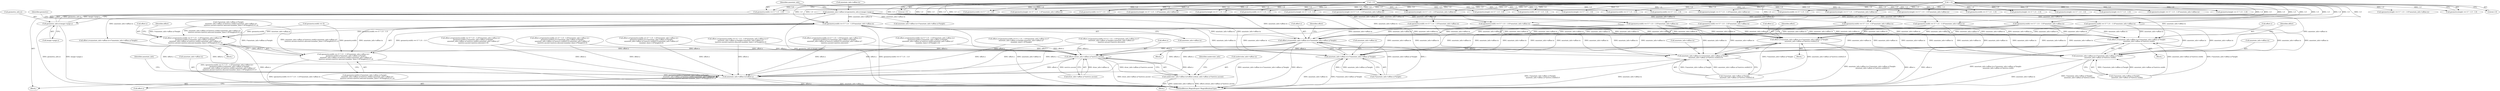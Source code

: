 digraph "0_ImageMagick6_f6ffc702c6eecd963587273a429dcd608c648984@pointer" {
"1001127" [label="(Call,(geometry.width == 0 ? 1.0 : -1.0)*annotate_info->affine.tx)"];
"1001135" [label="(Call,-1.0)"];
"1000613" [label="(Call,-1.0)"];
"1000433" [label="(Call,annotate_info->affine.tx=geometry_info.xi-image->page.x)"];
"1000439" [label="(Call,geometry_info.xi-image->page.x)"];
"1001122" [label="(Call,offset.x=(geometry.width == 0 ? 1.0 : -1.0)*annotate_info->affine.tx+\n          geometry.width+i*annotate_info->affine.ry*height-\n          annotate_info->affine.sx*metrics.width+annotate_info->affine.ry*\n          (metrics.ascent+metrics.descent-(number_lines-1.0)*height)/2.0-1.0)"];
"1001807" [label="(Call,offset.x-draw_info->affine.ry*metrics.ascent)"];
"1001801" [label="(Call,undercolor_info->affine.tx=offset.x-draw_info->affine.ry*metrics.ascent)"];
"1001870" [label="(Call,annotate_info->affine.tx=offset.x)"];
"1001126" [label="(Call,(geometry.width == 0 ? 1.0 : -1.0)*annotate_info->affine.tx+\n          geometry.width+i*annotate_info->affine.ry*height-\n          annotate_info->affine.sx*metrics.width+annotate_info->affine.ry*\n          (metrics.ascent+metrics.descent-(number_lines-1.0)*height)/2.0-1.0)"];
"1001601" [label="(Call,offset.x=annotate_info->affine.tx+i*annotate_info->affine.ry*height)"];
"1001605" [label="(Call,annotate_info->affine.tx+i*annotate_info->affine.ry*height)"];
"1001642" [label="(Call,offset.x=annotate_info->affine.tx+i*annotate_info->affine.ry*height-\n          annotate_info->affine.sx*metrics.width/2.0)"];
"1001646" [label="(Call,annotate_info->affine.tx+i*annotate_info->affine.ry*height-\n          annotate_info->affine.sx*metrics.width/2.0)"];
"1001707" [label="(Call,offset.x=annotate_info->affine.tx+i*annotate_info->affine.ry*height-\n          annotate_info->affine.sx*metrics.width)"];
"1001711" [label="(Call,annotate_info->affine.tx+i*annotate_info->affine.ry*height-\n          annotate_info->affine.sx*metrics.width)"];
"1001647" [label="(Call,annotate_info->affine.tx)"];
"1000763" [label="(Call,(geometry.width == 0 ? 1.0 : -1.0)*annotate_info->affine.tx)"];
"1001808" [label="(Call,offset.x)"];
"1001128" [label="(Call,geometry.width == 0 ? 1.0 : -1.0)"];
"1000925" [label="(Call,(geometry.height == 0 ? -1.0 : 1.0)*annotate_info->affine.ty)"];
"1001823" [label="(Identifier,undercolor_info)"];
"1001137" [label="(Call,annotate_info->affine.tx)"];
"1001146" [label="(Call,i*annotate_info->affine.ry*height-\n          annotate_info->affine.sx*metrics.width+annotate_info->affine.ry*\n          (metrics.ascent+metrics.descent-(number_lines-1.0)*height)/2.0-1.0)"];
"1001602" [label="(Call,offset.x)"];
"1001646" [label="(Call,annotate_info->affine.tx+i*annotate_info->affine.ry*height-\n          annotate_info->affine.sx*metrics.width/2.0)"];
"1000443" [label="(Call,image->page.x)"];
"1001129" [label="(Call,geometry.width == 0)"];
"1001144" [label="(Identifier,geometry)"];
"1000764" [label="(Call,geometry.width == 0 ? 1.0 : -1.0)"];
"1001418" [label="(Call,(geometry.height == 0 ? 1.0 : -1.0)*annotate_info->affine.ty)"];
"1001807" [label="(Call,offset.x-draw_info->affine.ry*metrics.ascent)"];
"1000869" [label="(Call,offset.x=(geometry.width == 0 ? -1.0 : 1.0)*annotate_info->affine.tx+i*\n          annotate_info->affine.ry*height+annotate_info->affine.ry*\n          (metrics.ascent+metrics.descent-(number_lines-1.0)*height)/2.0)"];
"1000451" [label="(Identifier,annotate_info)"];
"1000440" [label="(Call,geometry_info.xi)"];
"1001711" [label="(Call,annotate_info->affine.tx+i*annotate_info->affine.ry*height-\n          annotate_info->affine.sx*metrics.width)"];
"1001265" [label="(Call,geometry.width == 0 ? -1.0 : 1.0)"];
"1001708" [label="(Call,offset.x)"];
"1000613" [label="(Call,-1.0)"];
"1001622" [label="(Identifier,offset)"];
"1001055" [label="(Call,(geometry.height == 0 ? -1.0 : 1.0)*annotate_info->affine.ty)"];
"1000986" [label="(Call,(geometry.width == 0 ? -1.0 : 1.0)*annotate_info->affine.tx)"];
"1001882" [label="(Identifier,annotate_info)"];
"1001305" [label="(Call,(geometry.height == 0 ? 1.0 : -1.0)*annotate_info->affine.ty)"];
"1000606" [label="(Call,(geometry.height == 0 ? -1.0 : 1.0)*annotate_info->affine.ty)"];
"1000643" [label="(Call,offset.x=(geometry.width == 0 ? -1.0 : 1.0)*annotate_info->affine.tx+\n          geometry.width/2.0+i*annotate_info->affine.ry*height-\n          annotate_info->affine.sx*metrics.width/2.0+annotate_info->affine.ry*\n          (metrics.ascent+metrics.descent))"];
"1001717" [label="(Call,i*annotate_info->affine.ry*height-\n          annotate_info->affine.sx*metrics.width)"];
"1001121" [label="(Block,)"];
"1002056" [label="(MethodReturn,MagickExport MagickBooleanType)"];
"1001191" [label="(Identifier,offset)"];
"1001306" [label="(Call,geometry.height == 0 ? 1.0 : -1.0)"];
"1001707" [label="(Call,offset.x=annotate_info->affine.tx+i*annotate_info->affine.ry*height-\n          annotate_info->affine.sx*metrics.width)"];
"1001419" [label="(Call,geometry.height == 0 ? 1.0 : -1.0)"];
"1001876" [label="(Call,offset.x)"];
"1001540" [label="(Call,geometry.height == 0 ? 1.0 : -1.0)"];
"1000758" [label="(Call,offset.x=(geometry.width == 0 ? 1.0 : -1.0)*annotate_info->affine.tx+\n          geometry.width+i*annotate_info->affine.ry*height-\n          annotate_info->affine.sx*metrics.width+annotate_info->affine.ry*\n          (metrics.ascent+metrics.descent)-1.0)"];
"1001056" [label="(Call,geometry.height == 0 ? -1.0 : 1.0)"];
"1000439" [label="(Call,geometry_info.xi-image->page.x)"];
"1001483" [label="(Call,geometry.width == 0 ? 1.0 : -1.0)"];
"1001142" [label="(Call,geometry.width+i*annotate_info->affine.ry*height-\n          annotate_info->affine.sx*metrics.width+annotate_info->affine.ry*\n          (metrics.ascent+metrics.descent-(number_lines-1.0)*height)/2.0-1.0)"];
"1000607" [label="(Call,geometry.height == 0 ? -1.0 : 1.0)"];
"1001642" [label="(Call,offset.x=annotate_info->affine.tx+i*annotate_info->affine.ry*height-\n          annotate_info->affine.sx*metrics.width/2.0)"];
"1000822" [label="(Call,(geometry.height == 0 ? -1.0 : 1.0)*annotate_info->affine.ty)"];
"1001871" [label="(Call,annotate_info->affine.tx)"];
"1000649" [label="(Call,geometry.width == 0 ? -1.0 : 1.0)"];
"1000987" [label="(Call,geometry.width == 0 ? -1.0 : 1.0)"];
"1000981" [label="(Call,offset.x=(geometry.width == 0 ? -1.0 : 1.0)*annotate_info->affine.tx+\n          geometry.width/2.0+i*annotate_info->affine.ry*height-\n          annotate_info->affine.sx*metrics.width/2.0+annotate_info->affine.ry*\n          (metrics.ascent+metrics.descent-(number_lines-1)*height)/2.0)"];
"1001357" [label="(Call,(geometry.width == 0 ? -1.0 : 1.0)*annotate_info->affine.tx)"];
"1001712" [label="(Call,annotate_info->affine.tx)"];
"1001195" [label="(Call,geometry.height == 0 ? -1.0 : 1.0)"];
"1001264" [label="(Call,(geometry.width == 0 ? -1.0 : 1.0)*annotate_info->affine.tx)"];
"1001801" [label="(Call,undercolor_info->affine.tx=offset.x-draw_info->affine.ry*metrics.ascent)"];
"1001870" [label="(Call,annotate_info->affine.tx=offset.x)"];
"1001802" [label="(Call,undercolor_info->affine.tx)"];
"1001539" [label="(Call,(geometry.height == 0 ? 1.0 : -1.0)*annotate_info->affine.ty)"];
"1001611" [label="(Call,i*annotate_info->affine.ry*height)"];
"1000648" [label="(Call,(geometry.width == 0 ? -1.0 : 1.0)*annotate_info->affine.tx)"];
"1000433" [label="(Call,annotate_info->affine.tx=geometry_info.xi-image->page.x)"];
"1000710" [label="(Call,geometry.height == 0 ? -1.0 : 1.0)"];
"1001194" [label="(Call,(geometry.height == 0 ? -1.0 : 1.0)*annotate_info->affine.ty)"];
"1000875" [label="(Call,geometry.width == 0 ? -1.0 : 1.0)"];
"1001601" [label="(Call,offset.x=annotate_info->affine.tx+i*annotate_info->affine.ry*height)"];
"1001738" [label="(Identifier,offset)"];
"1000926" [label="(Call,geometry.height == 0 ? -1.0 : 1.0)"];
"1000558" [label="(Call,offset.x=(geometry.width == 0 ? -1.0 : 1.0)*annotate_info->affine.tx+i*\n          annotate_info->affine.ry*height+annotate_info->affine.ry*\n          (metrics.ascent+metrics.descent))"];
"1001126" [label="(Call,(geometry.width == 0 ? 1.0 : -1.0)*annotate_info->affine.tx+\n          geometry.width+i*annotate_info->affine.ry*height-\n          annotate_info->affine.sx*metrics.width+annotate_info->affine.ry*\n          (metrics.ascent+metrics.descent-(number_lines-1.0)*height)/2.0-1.0)"];
"1000823" [label="(Call,geometry.height == 0 ? -1.0 : 1.0)"];
"1001358" [label="(Call,geometry.width == 0 ? -1.0 : 1.0)"];
"1001136" [label="(Literal,1.0)"];
"1000874" [label="(Call,(geometry.width == 0 ? -1.0 : 1.0)*annotate_info->affine.tx)"];
"1000424" [label="(Block,)"];
"1000434" [label="(Call,annotate_info->affine.tx)"];
"1001600" [label="(Block,)"];
"1001482" [label="(Call,(geometry.width == 0 ? 1.0 : -1.0)*annotate_info->affine.tx)"];
"1001776" [label="(Block,)"];
"1001123" [label="(Call,offset.x)"];
"1000564" [label="(Call,geometry.width == 0 ? -1.0 : 1.0)"];
"1001122" [label="(Call,offset.x=(geometry.width == 0 ? 1.0 : -1.0)*annotate_info->affine.tx+\n          geometry.width+i*annotate_info->affine.ry*height-\n          annotate_info->affine.sx*metrics.width+annotate_info->affine.ry*\n          (metrics.ascent+metrics.descent-(number_lines-1.0)*height)/2.0-1.0)"];
"1001352" [label="(Call,offset.x=(geometry.width == 0 ? -1.0 : 1.0)*annotate_info->affine.tx+\n          geometry.width/2.0+i*annotate_info->affine.ry*height-\n          annotate_info->affine.sx*metrics.width/2.0-annotate_info->affine.ry*\n          (number_lines-1.0)*height/2.0)"];
"1001606" [label="(Call,annotate_info->affine.tx)"];
"1000521" [label="(Call,annotate_info->affine.tx+i*annotate_info->affine.ry*height)"];
"1001641" [label="(Block,)"];
"1001675" [label="(Identifier,offset)"];
"1001135" [label="(Call,-1.0)"];
"1000614" [label="(Literal,1.0)"];
"1000517" [label="(Call,offset.x=annotate_info->affine.tx+i*annotate_info->affine.ry*height)"];
"1001643" [label="(Call,offset.x)"];
"1001706" [label="(Block,)"];
"1001477" [label="(Call,offset.x=(geometry.width == 0 ? 1.0 : -1.0)*annotate_info->affine.tx+\n          geometry.width+i*annotate_info->affine.ry*height-\n          annotate_info->affine.sx*metrics.width-annotate_info->affine.ry*\n          (number_lines-1.0)*height-1.0)"];
"1001652" [label="(Call,i*annotate_info->affine.ry*height-\n          annotate_info->affine.sx*metrics.width/2.0)"];
"1000563" [label="(Call,(geometry.width == 0 ? -1.0 : 1.0)*annotate_info->affine.tx)"];
"1001127" [label="(Call,(geometry.width == 0 ? 1.0 : -1.0)*annotate_info->affine.tx)"];
"1001259" [label="(Call,offset.x=(geometry.width == 0 ? -1.0 : 1.0)*annotate_info->affine.tx+i*\n          annotate_info->affine.ry*height-annotate_info->affine.ry*\n          (number_lines-1.0)*height)"];
"1000709" [label="(Call,(geometry.height == 0 ? -1.0 : 1.0)*annotate_info->affine.ty)"];
"1001605" [label="(Call,annotate_info->affine.tx+i*annotate_info->affine.ry*height)"];
"1001811" [label="(Call,draw_info->affine.ry*metrics.ascent)"];
"1001127" -> "1001126"  [label="AST: "];
"1001127" -> "1001137"  [label="CFG: "];
"1001128" -> "1001127"  [label="AST: "];
"1001137" -> "1001127"  [label="AST: "];
"1001144" -> "1001127"  [label="CFG: "];
"1001127" -> "1002056"  [label="DDG: annotate_info->affine.tx"];
"1001127" -> "1002056"  [label="DDG: geometry.width == 0 ? 1.0 : -1.0"];
"1001127" -> "1001122"  [label="DDG: geometry.width == 0 ? 1.0 : -1.0"];
"1001127" -> "1001122"  [label="DDG: annotate_info->affine.tx"];
"1001127" -> "1001126"  [label="DDG: geometry.width == 0 ? 1.0 : -1.0"];
"1001127" -> "1001126"  [label="DDG: annotate_info->affine.tx"];
"1001135" -> "1001127"  [label="DDG: 1.0"];
"1000613" -> "1001127"  [label="DDG: 1.0"];
"1000433" -> "1001127"  [label="DDG: annotate_info->affine.tx"];
"1001127" -> "1001601"  [label="DDG: annotate_info->affine.tx"];
"1001127" -> "1001605"  [label="DDG: annotate_info->affine.tx"];
"1001127" -> "1001642"  [label="DDG: annotate_info->affine.tx"];
"1001127" -> "1001646"  [label="DDG: annotate_info->affine.tx"];
"1001127" -> "1001707"  [label="DDG: annotate_info->affine.tx"];
"1001127" -> "1001711"  [label="DDG: annotate_info->affine.tx"];
"1001135" -> "1001128"  [label="AST: "];
"1001135" -> "1001136"  [label="CFG: "];
"1001136" -> "1001135"  [label="AST: "];
"1001128" -> "1001135"  [label="CFG: "];
"1001135" -> "1000563"  [label="DDG: 1.0"];
"1001135" -> "1000564"  [label="DDG: 1.0"];
"1001135" -> "1000648"  [label="DDG: 1.0"];
"1001135" -> "1000649"  [label="DDG: 1.0"];
"1001135" -> "1000709"  [label="DDG: 1.0"];
"1001135" -> "1000710"  [label="DDG: 1.0"];
"1001135" -> "1000763"  [label="DDG: 1.0"];
"1001135" -> "1000764"  [label="DDG: 1.0"];
"1001135" -> "1000822"  [label="DDG: 1.0"];
"1001135" -> "1000823"  [label="DDG: 1.0"];
"1001135" -> "1000874"  [label="DDG: 1.0"];
"1001135" -> "1000875"  [label="DDG: 1.0"];
"1001135" -> "1000925"  [label="DDG: 1.0"];
"1001135" -> "1000926"  [label="DDG: 1.0"];
"1001135" -> "1000986"  [label="DDG: 1.0"];
"1001135" -> "1000987"  [label="DDG: 1.0"];
"1001135" -> "1001055"  [label="DDG: 1.0"];
"1001135" -> "1001056"  [label="DDG: 1.0"];
"1001135" -> "1001128"  [label="DDG: 1.0"];
"1001135" -> "1001194"  [label="DDG: 1.0"];
"1001135" -> "1001195"  [label="DDG: 1.0"];
"1001135" -> "1001264"  [label="DDG: 1.0"];
"1001135" -> "1001265"  [label="DDG: 1.0"];
"1001135" -> "1001305"  [label="DDG: 1.0"];
"1001135" -> "1001306"  [label="DDG: 1.0"];
"1001135" -> "1001357"  [label="DDG: 1.0"];
"1001135" -> "1001358"  [label="DDG: 1.0"];
"1001135" -> "1001418"  [label="DDG: 1.0"];
"1001135" -> "1001419"  [label="DDG: 1.0"];
"1001135" -> "1001482"  [label="DDG: 1.0"];
"1001135" -> "1001483"  [label="DDG: 1.0"];
"1001135" -> "1001539"  [label="DDG: 1.0"];
"1001135" -> "1001540"  [label="DDG: 1.0"];
"1000613" -> "1000607"  [label="AST: "];
"1000613" -> "1000614"  [label="CFG: "];
"1000614" -> "1000613"  [label="AST: "];
"1000607" -> "1000613"  [label="CFG: "];
"1000613" -> "1000563"  [label="DDG: 1.0"];
"1000613" -> "1000564"  [label="DDG: 1.0"];
"1000613" -> "1000606"  [label="DDG: 1.0"];
"1000613" -> "1000607"  [label="DDG: 1.0"];
"1000613" -> "1000648"  [label="DDG: 1.0"];
"1000613" -> "1000649"  [label="DDG: 1.0"];
"1000613" -> "1000709"  [label="DDG: 1.0"];
"1000613" -> "1000710"  [label="DDG: 1.0"];
"1000613" -> "1000763"  [label="DDG: 1.0"];
"1000613" -> "1000764"  [label="DDG: 1.0"];
"1000613" -> "1000822"  [label="DDG: 1.0"];
"1000613" -> "1000823"  [label="DDG: 1.0"];
"1000613" -> "1000874"  [label="DDG: 1.0"];
"1000613" -> "1000875"  [label="DDG: 1.0"];
"1000613" -> "1000925"  [label="DDG: 1.0"];
"1000613" -> "1000926"  [label="DDG: 1.0"];
"1000613" -> "1000986"  [label="DDG: 1.0"];
"1000613" -> "1000987"  [label="DDG: 1.0"];
"1000613" -> "1001055"  [label="DDG: 1.0"];
"1000613" -> "1001056"  [label="DDG: 1.0"];
"1000613" -> "1001128"  [label="DDG: 1.0"];
"1000613" -> "1001194"  [label="DDG: 1.0"];
"1000613" -> "1001195"  [label="DDG: 1.0"];
"1000613" -> "1001264"  [label="DDG: 1.0"];
"1000613" -> "1001265"  [label="DDG: 1.0"];
"1000613" -> "1001305"  [label="DDG: 1.0"];
"1000613" -> "1001306"  [label="DDG: 1.0"];
"1000613" -> "1001357"  [label="DDG: 1.0"];
"1000613" -> "1001358"  [label="DDG: 1.0"];
"1000613" -> "1001418"  [label="DDG: 1.0"];
"1000613" -> "1001419"  [label="DDG: 1.0"];
"1000613" -> "1001482"  [label="DDG: 1.0"];
"1000613" -> "1001483"  [label="DDG: 1.0"];
"1000613" -> "1001539"  [label="DDG: 1.0"];
"1000613" -> "1001540"  [label="DDG: 1.0"];
"1000433" -> "1000424"  [label="AST: "];
"1000433" -> "1000439"  [label="CFG: "];
"1000434" -> "1000433"  [label="AST: "];
"1000439" -> "1000433"  [label="AST: "];
"1000451" -> "1000433"  [label="CFG: "];
"1000433" -> "1002056"  [label="DDG: geometry_info.xi-image->page.x"];
"1000439" -> "1000433"  [label="DDG: geometry_info.xi"];
"1000439" -> "1000433"  [label="DDG: image->page.x"];
"1000433" -> "1000517"  [label="DDG: annotate_info->affine.tx"];
"1000433" -> "1000521"  [label="DDG: annotate_info->affine.tx"];
"1000433" -> "1000563"  [label="DDG: annotate_info->affine.tx"];
"1000433" -> "1000648"  [label="DDG: annotate_info->affine.tx"];
"1000433" -> "1000763"  [label="DDG: annotate_info->affine.tx"];
"1000433" -> "1000874"  [label="DDG: annotate_info->affine.tx"];
"1000433" -> "1000986"  [label="DDG: annotate_info->affine.tx"];
"1000433" -> "1001264"  [label="DDG: annotate_info->affine.tx"];
"1000433" -> "1001357"  [label="DDG: annotate_info->affine.tx"];
"1000433" -> "1001482"  [label="DDG: annotate_info->affine.tx"];
"1000433" -> "1001601"  [label="DDG: annotate_info->affine.tx"];
"1000433" -> "1001605"  [label="DDG: annotate_info->affine.tx"];
"1000433" -> "1001642"  [label="DDG: annotate_info->affine.tx"];
"1000433" -> "1001646"  [label="DDG: annotate_info->affine.tx"];
"1000433" -> "1001707"  [label="DDG: annotate_info->affine.tx"];
"1000433" -> "1001711"  [label="DDG: annotate_info->affine.tx"];
"1000439" -> "1000443"  [label="CFG: "];
"1000440" -> "1000439"  [label="AST: "];
"1000443" -> "1000439"  [label="AST: "];
"1000439" -> "1002056"  [label="DDG: image->page.x"];
"1000439" -> "1002056"  [label="DDG: geometry_info.xi"];
"1001122" -> "1001121"  [label="AST: "];
"1001122" -> "1001126"  [label="CFG: "];
"1001123" -> "1001122"  [label="AST: "];
"1001126" -> "1001122"  [label="AST: "];
"1001191" -> "1001122"  [label="CFG: "];
"1001122" -> "1002056"  [label="DDG: offset.x"];
"1001122" -> "1002056"  [label="DDG: (geometry.width == 0 ? 1.0 : -1.0)*annotate_info->affine.tx+\n          geometry.width+i*annotate_info->affine.ry*height-\n          annotate_info->affine.sx*metrics.width+annotate_info->affine.ry*\n          (metrics.ascent+metrics.descent-(number_lines-1.0)*height)/2.0-1.0"];
"1001129" -> "1001122"  [label="DDG: geometry.width"];
"1001146" -> "1001122"  [label="DDG: i*annotate_info->affine.ry*height"];
"1001146" -> "1001122"  [label="DDG: annotate_info->affine.sx*metrics.width+annotate_info->affine.ry*\n          (metrics.ascent+metrics.descent-(number_lines-1.0)*height)/2.0-1.0"];
"1001122" -> "1001807"  [label="DDG: offset.x"];
"1001122" -> "1001870"  [label="DDG: offset.x"];
"1001807" -> "1001801"  [label="AST: "];
"1001807" -> "1001811"  [label="CFG: "];
"1001808" -> "1001807"  [label="AST: "];
"1001811" -> "1001807"  [label="AST: "];
"1001801" -> "1001807"  [label="CFG: "];
"1001807" -> "1002056"  [label="DDG: draw_info->affine.ry*metrics.ascent"];
"1001807" -> "1001801"  [label="DDG: offset.x"];
"1001807" -> "1001801"  [label="DDG: draw_info->affine.ry*metrics.ascent"];
"1001642" -> "1001807"  [label="DDG: offset.x"];
"1001601" -> "1001807"  [label="DDG: offset.x"];
"1000517" -> "1001807"  [label="DDG: offset.x"];
"1000558" -> "1001807"  [label="DDG: offset.x"];
"1000758" -> "1001807"  [label="DDG: offset.x"];
"1001477" -> "1001807"  [label="DDG: offset.x"];
"1001259" -> "1001807"  [label="DDG: offset.x"];
"1000643" -> "1001807"  [label="DDG: offset.x"];
"1001707" -> "1001807"  [label="DDG: offset.x"];
"1001352" -> "1001807"  [label="DDG: offset.x"];
"1000869" -> "1001807"  [label="DDG: offset.x"];
"1000981" -> "1001807"  [label="DDG: offset.x"];
"1001811" -> "1001807"  [label="DDG: draw_info->affine.ry"];
"1001811" -> "1001807"  [label="DDG: metrics.ascent"];
"1001807" -> "1001870"  [label="DDG: offset.x"];
"1001801" -> "1001776"  [label="AST: "];
"1001802" -> "1001801"  [label="AST: "];
"1001823" -> "1001801"  [label="CFG: "];
"1001801" -> "1002056"  [label="DDG: undercolor_info->affine.tx"];
"1001801" -> "1002056"  [label="DDG: offset.x-draw_info->affine.ry*metrics.ascent"];
"1001870" -> "1000424"  [label="AST: "];
"1001870" -> "1001876"  [label="CFG: "];
"1001871" -> "1001870"  [label="AST: "];
"1001876" -> "1001870"  [label="AST: "];
"1001882" -> "1001870"  [label="CFG: "];
"1001870" -> "1002056"  [label="DDG: annotate_info->affine.tx"];
"1001870" -> "1002056"  [label="DDG: offset.x"];
"1001642" -> "1001870"  [label="DDG: offset.x"];
"1000517" -> "1001870"  [label="DDG: offset.x"];
"1000558" -> "1001870"  [label="DDG: offset.x"];
"1000758" -> "1001870"  [label="DDG: offset.x"];
"1001477" -> "1001870"  [label="DDG: offset.x"];
"1001259" -> "1001870"  [label="DDG: offset.x"];
"1001601" -> "1001870"  [label="DDG: offset.x"];
"1000643" -> "1001870"  [label="DDG: offset.x"];
"1001707" -> "1001870"  [label="DDG: offset.x"];
"1001352" -> "1001870"  [label="DDG: offset.x"];
"1000869" -> "1001870"  [label="DDG: offset.x"];
"1000981" -> "1001870"  [label="DDG: offset.x"];
"1001126" -> "1001142"  [label="CFG: "];
"1001142" -> "1001126"  [label="AST: "];
"1001126" -> "1002056"  [label="DDG: (geometry.width == 0 ? 1.0 : -1.0)*annotate_info->affine.tx"];
"1001126" -> "1002056"  [label="DDG: geometry.width+i*annotate_info->affine.ry*height-\n          annotate_info->affine.sx*metrics.width+annotate_info->affine.ry*\n          (metrics.ascent+metrics.descent-(number_lines-1.0)*height)/2.0-1.0"];
"1001129" -> "1001126"  [label="DDG: geometry.width"];
"1001146" -> "1001126"  [label="DDG: i*annotate_info->affine.ry*height"];
"1001146" -> "1001126"  [label="DDG: annotate_info->affine.sx*metrics.width+annotate_info->affine.ry*\n          (metrics.ascent+metrics.descent-(number_lines-1.0)*height)/2.0-1.0"];
"1001601" -> "1001600"  [label="AST: "];
"1001601" -> "1001605"  [label="CFG: "];
"1001602" -> "1001601"  [label="AST: "];
"1001605" -> "1001601"  [label="AST: "];
"1001622" -> "1001601"  [label="CFG: "];
"1001601" -> "1002056"  [label="DDG: annotate_info->affine.tx+i*annotate_info->affine.ry*height"];
"1001601" -> "1002056"  [label="DDG: offset.x"];
"1000986" -> "1001601"  [label="DDG: annotate_info->affine.tx"];
"1000763" -> "1001601"  [label="DDG: annotate_info->affine.tx"];
"1001482" -> "1001601"  [label="DDG: annotate_info->affine.tx"];
"1000648" -> "1001601"  [label="DDG: annotate_info->affine.tx"];
"1001357" -> "1001601"  [label="DDG: annotate_info->affine.tx"];
"1000874" -> "1001601"  [label="DDG: annotate_info->affine.tx"];
"1000563" -> "1001601"  [label="DDG: annotate_info->affine.tx"];
"1001264" -> "1001601"  [label="DDG: annotate_info->affine.tx"];
"1001611" -> "1001601"  [label="DDG: i"];
"1001611" -> "1001601"  [label="DDG: annotate_info->affine.ry*height"];
"1001605" -> "1001611"  [label="CFG: "];
"1001606" -> "1001605"  [label="AST: "];
"1001611" -> "1001605"  [label="AST: "];
"1001605" -> "1002056"  [label="DDG: i*annotate_info->affine.ry*height"];
"1001605" -> "1002056"  [label="DDG: annotate_info->affine.tx"];
"1000986" -> "1001605"  [label="DDG: annotate_info->affine.tx"];
"1000763" -> "1001605"  [label="DDG: annotate_info->affine.tx"];
"1001482" -> "1001605"  [label="DDG: annotate_info->affine.tx"];
"1000648" -> "1001605"  [label="DDG: annotate_info->affine.tx"];
"1001357" -> "1001605"  [label="DDG: annotate_info->affine.tx"];
"1000874" -> "1001605"  [label="DDG: annotate_info->affine.tx"];
"1000563" -> "1001605"  [label="DDG: annotate_info->affine.tx"];
"1001264" -> "1001605"  [label="DDG: annotate_info->affine.tx"];
"1001611" -> "1001605"  [label="DDG: i"];
"1001611" -> "1001605"  [label="DDG: annotate_info->affine.ry*height"];
"1001642" -> "1001641"  [label="AST: "];
"1001642" -> "1001646"  [label="CFG: "];
"1001643" -> "1001642"  [label="AST: "];
"1001646" -> "1001642"  [label="AST: "];
"1001675" -> "1001642"  [label="CFG: "];
"1001642" -> "1002056"  [label="DDG: offset.x"];
"1001642" -> "1002056"  [label="DDG: annotate_info->affine.tx+i*annotate_info->affine.ry*height-\n          annotate_info->affine.sx*metrics.width/2.0"];
"1000986" -> "1001642"  [label="DDG: annotate_info->affine.tx"];
"1000763" -> "1001642"  [label="DDG: annotate_info->affine.tx"];
"1001482" -> "1001642"  [label="DDG: annotate_info->affine.tx"];
"1000648" -> "1001642"  [label="DDG: annotate_info->affine.tx"];
"1001357" -> "1001642"  [label="DDG: annotate_info->affine.tx"];
"1000874" -> "1001642"  [label="DDG: annotate_info->affine.tx"];
"1000563" -> "1001642"  [label="DDG: annotate_info->affine.tx"];
"1001264" -> "1001642"  [label="DDG: annotate_info->affine.tx"];
"1001652" -> "1001642"  [label="DDG: i*annotate_info->affine.ry*height"];
"1001652" -> "1001642"  [label="DDG: annotate_info->affine.sx*metrics.width/2.0"];
"1001646" -> "1001652"  [label="CFG: "];
"1001647" -> "1001646"  [label="AST: "];
"1001652" -> "1001646"  [label="AST: "];
"1001646" -> "1002056"  [label="DDG: annotate_info->affine.tx"];
"1001646" -> "1002056"  [label="DDG: i*annotate_info->affine.ry*height-\n          annotate_info->affine.sx*metrics.width/2.0"];
"1000986" -> "1001646"  [label="DDG: annotate_info->affine.tx"];
"1000763" -> "1001646"  [label="DDG: annotate_info->affine.tx"];
"1001482" -> "1001646"  [label="DDG: annotate_info->affine.tx"];
"1000648" -> "1001646"  [label="DDG: annotate_info->affine.tx"];
"1001357" -> "1001646"  [label="DDG: annotate_info->affine.tx"];
"1000874" -> "1001646"  [label="DDG: annotate_info->affine.tx"];
"1000563" -> "1001646"  [label="DDG: annotate_info->affine.tx"];
"1001264" -> "1001646"  [label="DDG: annotate_info->affine.tx"];
"1001652" -> "1001646"  [label="DDG: i*annotate_info->affine.ry*height"];
"1001652" -> "1001646"  [label="DDG: annotate_info->affine.sx*metrics.width/2.0"];
"1001707" -> "1001706"  [label="AST: "];
"1001707" -> "1001711"  [label="CFG: "];
"1001708" -> "1001707"  [label="AST: "];
"1001711" -> "1001707"  [label="AST: "];
"1001738" -> "1001707"  [label="CFG: "];
"1001707" -> "1002056"  [label="DDG: offset.x"];
"1001707" -> "1002056"  [label="DDG: annotate_info->affine.tx+i*annotate_info->affine.ry*height-\n          annotate_info->affine.sx*metrics.width"];
"1000986" -> "1001707"  [label="DDG: annotate_info->affine.tx"];
"1000763" -> "1001707"  [label="DDG: annotate_info->affine.tx"];
"1001482" -> "1001707"  [label="DDG: annotate_info->affine.tx"];
"1000648" -> "1001707"  [label="DDG: annotate_info->affine.tx"];
"1001357" -> "1001707"  [label="DDG: annotate_info->affine.tx"];
"1000874" -> "1001707"  [label="DDG: annotate_info->affine.tx"];
"1000563" -> "1001707"  [label="DDG: annotate_info->affine.tx"];
"1001264" -> "1001707"  [label="DDG: annotate_info->affine.tx"];
"1001717" -> "1001707"  [label="DDG: i*annotate_info->affine.ry*height"];
"1001717" -> "1001707"  [label="DDG: annotate_info->affine.sx*metrics.width"];
"1001711" -> "1001717"  [label="CFG: "];
"1001712" -> "1001711"  [label="AST: "];
"1001717" -> "1001711"  [label="AST: "];
"1001711" -> "1002056"  [label="DDG: annotate_info->affine.tx"];
"1001711" -> "1002056"  [label="DDG: i*annotate_info->affine.ry*height-\n          annotate_info->affine.sx*metrics.width"];
"1000986" -> "1001711"  [label="DDG: annotate_info->affine.tx"];
"1000763" -> "1001711"  [label="DDG: annotate_info->affine.tx"];
"1001482" -> "1001711"  [label="DDG: annotate_info->affine.tx"];
"1000648" -> "1001711"  [label="DDG: annotate_info->affine.tx"];
"1001357" -> "1001711"  [label="DDG: annotate_info->affine.tx"];
"1000874" -> "1001711"  [label="DDG: annotate_info->affine.tx"];
"1000563" -> "1001711"  [label="DDG: annotate_info->affine.tx"];
"1001264" -> "1001711"  [label="DDG: annotate_info->affine.tx"];
"1001717" -> "1001711"  [label="DDG: i*annotate_info->affine.ry*height"];
"1001717" -> "1001711"  [label="DDG: annotate_info->affine.sx*metrics.width"];
}
